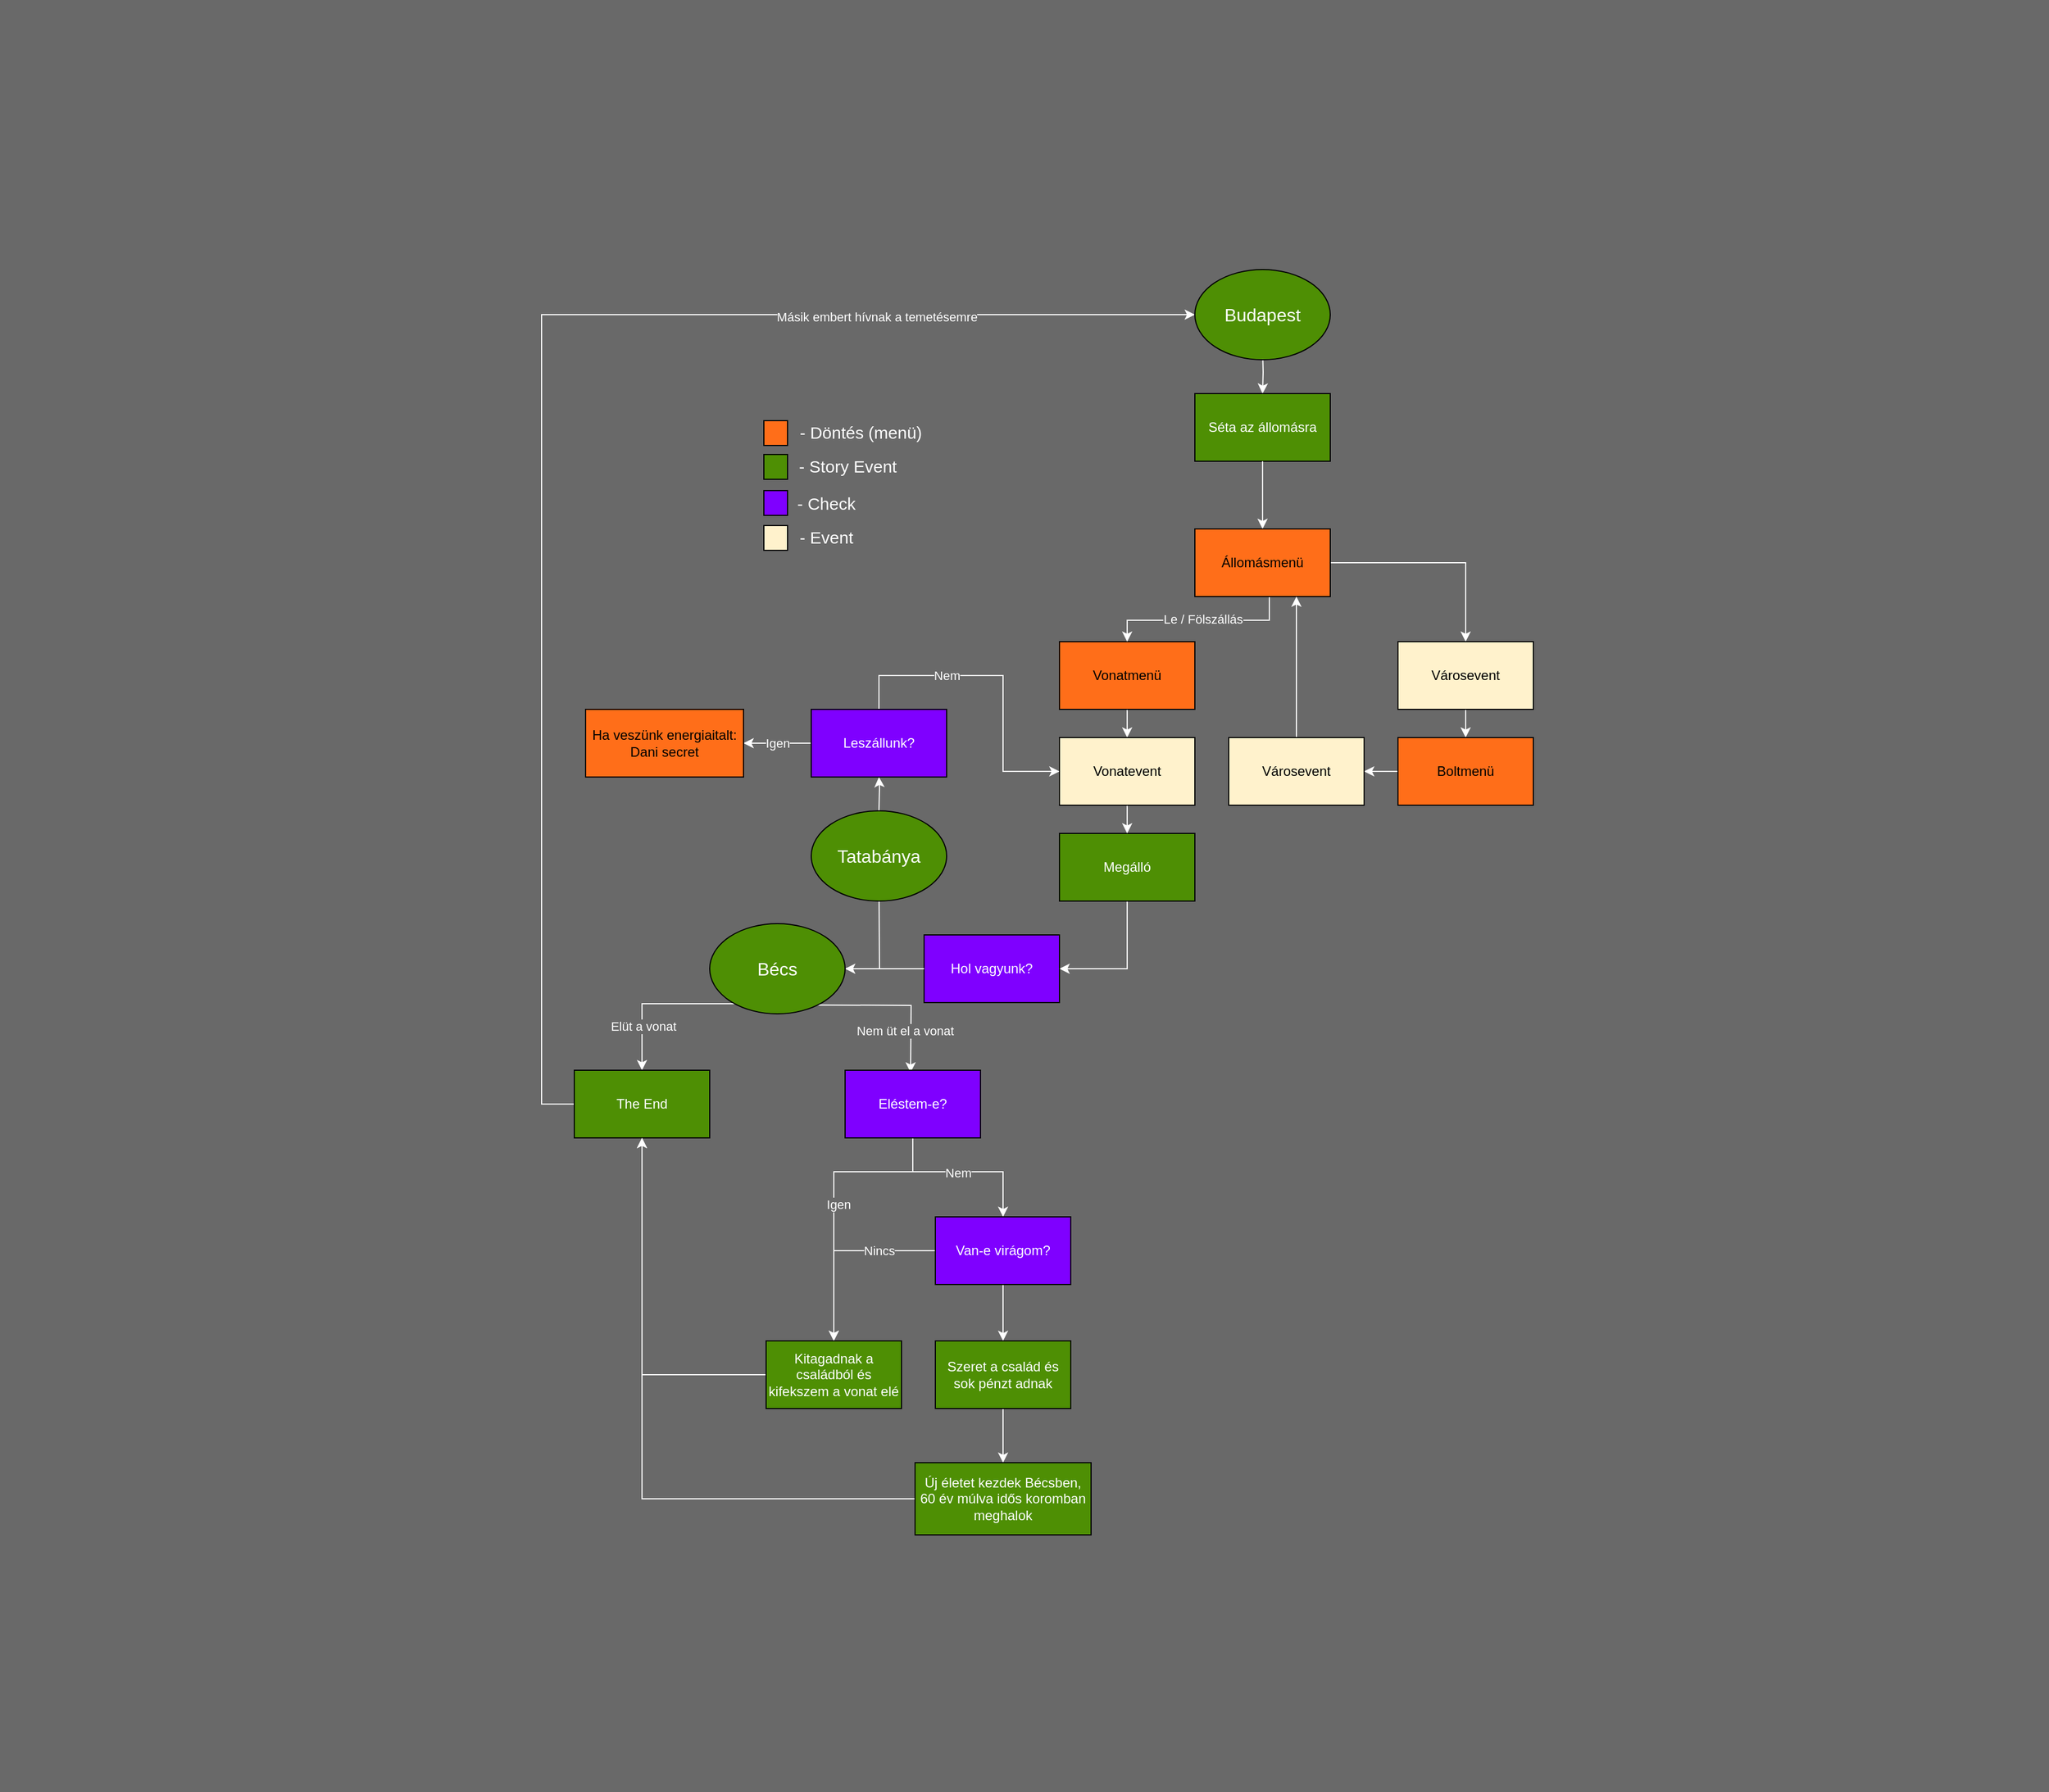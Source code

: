 <mxfile version="22.1.0" type="device">
  <diagram name="1 oldal" id="HCi74r8AC1qW8FaivY9Q">
    <mxGraphModel dx="3652" dy="1894" grid="0" gridSize="10" guides="1" tooltips="1" connect="1" arrows="1" fold="1" page="0" pageScale="1" pageWidth="10000" pageHeight="10000" background="#696969" math="0" shadow="0">
      <root>
        <mxCell id="0" />
        <mxCell id="1" parent="0" />
        <mxCell id="BgKfAN9wwZw_LsV1WhNB-7" style="edgeStyle=orthogonalEdgeStyle;rounded=0;orthogonalLoop=1;jettySize=auto;html=1;exitX=0.5;exitY=1;exitDx=0;exitDy=0;entryX=0.5;entryY=0;entryDx=0;entryDy=0;strokeColor=#FFFFFF;fontStyle=0" parent="1" target="BgKfAN9wwZw_LsV1WhNB-6" edge="1">
          <mxGeometry relative="1" as="geometry">
            <mxPoint x="700" y="230" as="sourcePoint" />
          </mxGeometry>
        </mxCell>
        <mxCell id="BgKfAN9wwZw_LsV1WhNB-6" value="Séta az állomásra" style="rounded=0;whiteSpace=wrap;html=1;fillColor=#4E8F04;fontColor=#FFFFFF;fontStyle=0" parent="1" vertex="1">
          <mxGeometry x="640" y="270" width="120" height="60" as="geometry" />
        </mxCell>
        <mxCell id="BgKfAN9wwZw_LsV1WhNB-30" style="edgeStyle=orthogonalEdgeStyle;rounded=0;orthogonalLoop=1;jettySize=auto;html=1;exitX=0.5;exitY=1;exitDx=0;exitDy=0;entryX=0.5;entryY=0;entryDx=0;entryDy=0;strokeColor=#FFFFFF;fontStyle=0" parent="1" source="BgKfAN9wwZw_LsV1WhNB-6" target="BgKfAN9wwZw_LsV1WhNB-29" edge="1">
          <mxGeometry relative="1" as="geometry">
            <mxPoint x="835" y="410" as="sourcePoint" />
          </mxGeometry>
        </mxCell>
        <mxCell id="XL5i5x2tit-ejIarr1dZ-8" value="" style="edgeStyle=orthogonalEdgeStyle;rounded=0;orthogonalLoop=1;jettySize=auto;html=1;strokeColor=#FFFFFF;fontStyle=0" parent="1" source="BgKfAN9wwZw_LsV1WhNB-18" target="XL5i5x2tit-ejIarr1dZ-7" edge="1">
          <mxGeometry relative="1" as="geometry" />
        </mxCell>
        <mxCell id="BgKfAN9wwZw_LsV1WhNB-18" value="Vonatmenü" style="rounded=0;whiteSpace=wrap;html=1;fillColor=#FF6E19;fontStyle=0" parent="1" vertex="1">
          <mxGeometry x="520" y="490" width="120" height="60" as="geometry" />
        </mxCell>
        <mxCell id="XL5i5x2tit-ejIarr1dZ-36" style="edgeStyle=orthogonalEdgeStyle;rounded=0;orthogonalLoop=1;jettySize=auto;html=1;entryX=1;entryY=0.5;entryDx=0;entryDy=0;strokeColor=#FFFFFF;fontStyle=0" parent="1" source="BgKfAN9wwZw_LsV1WhNB-20" target="XL5i5x2tit-ejIarr1dZ-16" edge="1">
          <mxGeometry relative="1" as="geometry" />
        </mxCell>
        <mxCell id="BgKfAN9wwZw_LsV1WhNB-20" value="Megálló" style="rounded=0;whiteSpace=wrap;html=1;fillColor=#4E8F04;fontColor=#FFFFFF;fontStyle=0" parent="1" vertex="1">
          <mxGeometry x="520" y="660" width="120" height="60" as="geometry" />
        </mxCell>
        <mxCell id="XL5i5x2tit-ejIarr1dZ-14" style="edgeStyle=orthogonalEdgeStyle;rounded=0;orthogonalLoop=1;jettySize=auto;html=1;entryX=0.5;entryY=0;entryDx=0;entryDy=0;strokeColor=#FFFFFF;exitX=0.511;exitY=0.992;exitDx=0;exitDy=0;exitPerimeter=0;fontStyle=0" parent="1" source="BgKfAN9wwZw_LsV1WhNB-29" target="BgKfAN9wwZw_LsV1WhNB-18" edge="1">
          <mxGeometry relative="1" as="geometry">
            <mxPoint x="701" y="467" as="sourcePoint" />
            <Array as="points">
              <mxPoint x="701" y="448" />
              <mxPoint x="702" y="448" />
              <mxPoint x="702" y="450" />
              <mxPoint x="706" y="450" />
              <mxPoint x="706" y="471" />
              <mxPoint x="580" y="471" />
            </Array>
          </mxGeometry>
        </mxCell>
        <mxCell id="XL5i5x2tit-ejIarr1dZ-56" value="Le / Fölszállás" style="edgeLabel;html=1;align=center;verticalAlign=middle;resizable=0;points=[];labelBackgroundColor=#696969;fontColor=#FFFFFF;fontStyle=0" parent="XL5i5x2tit-ejIarr1dZ-14" vertex="1" connectable="0">
          <mxGeometry x="0.013" y="-1" relative="1" as="geometry">
            <mxPoint as="offset" />
          </mxGeometry>
        </mxCell>
        <mxCell id="XL5i5x2tit-ejIarr1dZ-21" style="edgeStyle=orthogonalEdgeStyle;rounded=0;orthogonalLoop=1;jettySize=auto;html=1;entryX=0.5;entryY=0;entryDx=0;entryDy=0;exitX=1;exitY=0.5;exitDx=0;exitDy=0;strokeColor=#FFFFFF;fontStyle=0" parent="1" source="BgKfAN9wwZw_LsV1WhNB-29" target="XL5i5x2tit-ejIarr1dZ-15" edge="1">
          <mxGeometry relative="1" as="geometry">
            <mxPoint x="810" y="420" as="sourcePoint" />
          </mxGeometry>
        </mxCell>
        <mxCell id="BgKfAN9wwZw_LsV1WhNB-29" value="Állomásmenü" style="rounded=0;whiteSpace=wrap;html=1;fillColor=#FF6E19;fontStyle=0" parent="1" vertex="1">
          <mxGeometry x="640" y="390" width="120" height="60" as="geometry" />
        </mxCell>
        <mxCell id="XL5i5x2tit-ejIarr1dZ-10" value="" style="edgeStyle=orthogonalEdgeStyle;rounded=0;orthogonalLoop=1;jettySize=auto;html=1;strokeColor=#FFFFFF;fontStyle=0" parent="1" source="XL5i5x2tit-ejIarr1dZ-7" target="BgKfAN9wwZw_LsV1WhNB-20" edge="1">
          <mxGeometry relative="1" as="geometry" />
        </mxCell>
        <mxCell id="XL5i5x2tit-ejIarr1dZ-7" value="Vonatevent" style="rounded=0;whiteSpace=wrap;html=1;fillColor=#FFF2CC;fontStyle=0" parent="1" vertex="1">
          <mxGeometry x="520" y="575" width="120" height="60" as="geometry" />
        </mxCell>
        <mxCell id="XL5i5x2tit-ejIarr1dZ-60" value="" style="edgeStyle=orthogonalEdgeStyle;rounded=0;orthogonalLoop=1;jettySize=auto;html=1;strokeColor=#FFFFFF;fontStyle=0" parent="1" source="XL5i5x2tit-ejIarr1dZ-15" target="XL5i5x2tit-ejIarr1dZ-17" edge="1">
          <mxGeometry relative="1" as="geometry" />
        </mxCell>
        <mxCell id="XL5i5x2tit-ejIarr1dZ-15" value="Városevent" style="rounded=0;whiteSpace=wrap;html=1;fillColor=#FFF2CC;fontStyle=0" parent="1" vertex="1">
          <mxGeometry x="820" y="490" width="120" height="60" as="geometry" />
        </mxCell>
        <mxCell id="XL5i5x2tit-ejIarr1dZ-67" value="" style="edgeStyle=orthogonalEdgeStyle;rounded=0;orthogonalLoop=1;jettySize=auto;html=1;strokeColor=#FFFFFF;fontStyle=0" parent="1" source="XL5i5x2tit-ejIarr1dZ-16" edge="1">
          <mxGeometry relative="1" as="geometry">
            <mxPoint x="360" y="700" as="targetPoint" />
          </mxGeometry>
        </mxCell>
        <mxCell id="XL5i5x2tit-ejIarr1dZ-16" value="Hol vagyunk?" style="rounded=0;whiteSpace=wrap;html=1;fillColor=#7F00FF;fontColor=#FFFFFF;fontStyle=0" parent="1" vertex="1">
          <mxGeometry x="400" y="750" width="120" height="60" as="geometry" />
        </mxCell>
        <mxCell id="XL5i5x2tit-ejIarr1dZ-64" value="" style="edgeStyle=orthogonalEdgeStyle;rounded=0;orthogonalLoop=1;jettySize=auto;html=1;strokeColor=#FFFFFF;fontStyle=0" parent="1" source="XL5i5x2tit-ejIarr1dZ-17" target="XL5i5x2tit-ejIarr1dZ-63" edge="1">
          <mxGeometry relative="1" as="geometry" />
        </mxCell>
        <mxCell id="XL5i5x2tit-ejIarr1dZ-17" value="Boltmenü" style="rounded=0;whiteSpace=wrap;html=1;fillColor=#FF6E19;fontStyle=0" parent="1" vertex="1">
          <mxGeometry x="820" y="575" width="120" height="60" as="geometry" />
        </mxCell>
        <mxCell id="XL5i5x2tit-ejIarr1dZ-31" style="edgeStyle=orthogonalEdgeStyle;rounded=0;orthogonalLoop=1;jettySize=auto;html=1;entryX=0.5;entryY=0;entryDx=0;entryDy=0;strokeColor=#FFFFFF;fontStyle=0" parent="1" target="XL5i5x2tit-ejIarr1dZ-29" edge="1">
          <mxGeometry relative="1" as="geometry">
            <mxPoint x="270" y="810" as="sourcePoint" />
            <Array as="points">
              <mxPoint x="270" y="811" />
              <mxPoint x="150" y="811" />
            </Array>
          </mxGeometry>
        </mxCell>
        <mxCell id="XL5i5x2tit-ejIarr1dZ-33" value="Elüt a vonat" style="edgeLabel;html=1;align=center;verticalAlign=middle;resizable=0;points=[];fontColor=#FFFFFF;labelBackgroundColor=#696969;fontStyle=0" parent="XL5i5x2tit-ejIarr1dZ-31" vertex="1" connectable="0">
          <mxGeometry x="-0.067" y="1" relative="1" as="geometry">
            <mxPoint x="-36" y="19" as="offset" />
          </mxGeometry>
        </mxCell>
        <mxCell id="XL5i5x2tit-ejIarr1dZ-37" style="edgeStyle=orthogonalEdgeStyle;rounded=0;orthogonalLoop=1;jettySize=auto;html=1;strokeColor=#FFFFFF;fontStyle=0" parent="1" edge="1">
          <mxGeometry relative="1" as="geometry">
            <mxPoint x="268" y="812" as="sourcePoint" />
            <mxPoint x="388" y="872" as="targetPoint" />
          </mxGeometry>
        </mxCell>
        <mxCell id="XL5i5x2tit-ejIarr1dZ-38" value="Nem üt el a vonat" style="edgeLabel;html=1;align=center;verticalAlign=middle;resizable=0;points=[];fontColor=#FFFFFF;labelBackgroundColor=#696969;fontStyle=0" parent="XL5i5x2tit-ejIarr1dZ-37" vertex="1" connectable="0">
          <mxGeometry x="-0.056" y="-2" relative="1" as="geometry">
            <mxPoint x="30" y="20" as="offset" />
          </mxGeometry>
        </mxCell>
        <mxCell id="XL5i5x2tit-ejIarr1dZ-27" value="" style="endArrow=classic;html=1;rounded=0;exitX=0;exitY=0.5;exitDx=0;exitDy=0;entryX=1;entryY=0.5;entryDx=0;entryDy=0;strokeColor=#FFFFFF;fontStyle=0" parent="1" source="XL5i5x2tit-ejIarr1dZ-16" edge="1">
          <mxGeometry relative="1" as="geometry">
            <mxPoint x="810" y="810" as="sourcePoint" />
            <mxPoint x="330" y="780" as="targetPoint" />
          </mxGeometry>
        </mxCell>
        <mxCell id="XL5i5x2tit-ejIarr1dZ-34" style="edgeStyle=orthogonalEdgeStyle;rounded=0;orthogonalLoop=1;jettySize=auto;html=1;entryX=0;entryY=0.5;entryDx=0;entryDy=0;strokeColor=#FFFFFF;fontStyle=0" parent="1" source="XL5i5x2tit-ejIarr1dZ-29" edge="1">
          <mxGeometry relative="1" as="geometry">
            <mxPoint x="640" y="200" as="targetPoint" />
            <Array as="points">
              <mxPoint x="61" y="900" />
              <mxPoint x="61" y="200" />
            </Array>
          </mxGeometry>
        </mxCell>
        <mxCell id="XL5i5x2tit-ejIarr1dZ-35" value="Másik embert hívnak a temetésemre" style="edgeLabel;html=1;align=center;verticalAlign=middle;resizable=0;points=[];fontColor=#FFFFFF;labelBackgroundColor=#696969;fontStyle=0" parent="XL5i5x2tit-ejIarr1dZ-34" vertex="1" connectable="0">
          <mxGeometry x="0.569" y="-2" relative="1" as="geometry">
            <mxPoint as="offset" />
          </mxGeometry>
        </mxCell>
        <mxCell id="XL5i5x2tit-ejIarr1dZ-29" value="The End" style="rounded=0;whiteSpace=wrap;html=1;fillColor=#4E8F04;fontColor=#FFFFFF;fontStyle=0" parent="1" vertex="1">
          <mxGeometry x="90" y="870" width="120" height="60" as="geometry" />
        </mxCell>
        <mxCell id="XL5i5x2tit-ejIarr1dZ-39" style="edgeStyle=orthogonalEdgeStyle;rounded=0;orthogonalLoop=1;jettySize=auto;html=1;entryX=0.5;entryY=0;entryDx=0;entryDy=0;strokeColor=#FFFFFF;fontStyle=0" parent="1" source="XL5i5x2tit-ejIarr1dZ-30" target="XL5i5x2tit-ejIarr1dZ-45" edge="1">
          <mxGeometry relative="1" as="geometry">
            <mxPoint x="320" y="1000" as="targetPoint" />
            <Array as="points">
              <mxPoint x="390" y="960" />
              <mxPoint x="320" y="960" />
            </Array>
          </mxGeometry>
        </mxCell>
        <mxCell id="XL5i5x2tit-ejIarr1dZ-43" value="Igen" style="edgeLabel;html=1;align=center;verticalAlign=middle;resizable=0;points=[];fontColor=#FFFFFF;labelBackgroundColor=#696969;fontStyle=0" parent="XL5i5x2tit-ejIarr1dZ-39" vertex="1" connectable="0">
          <mxGeometry x="0.029" y="4" relative="1" as="geometry">
            <mxPoint as="offset" />
          </mxGeometry>
        </mxCell>
        <mxCell id="XL5i5x2tit-ejIarr1dZ-40" style="edgeStyle=orthogonalEdgeStyle;rounded=0;orthogonalLoop=1;jettySize=auto;html=1;entryX=0.5;entryY=0;entryDx=0;entryDy=0;strokeColor=#FFFFFF;fontStyle=0" parent="1" source="XL5i5x2tit-ejIarr1dZ-30" target="XL5i5x2tit-ejIarr1dZ-42" edge="1">
          <mxGeometry relative="1" as="geometry">
            <mxPoint x="450" y="1000" as="targetPoint" />
            <Array as="points">
              <mxPoint x="390" y="960" />
              <mxPoint x="470" y="960" />
            </Array>
          </mxGeometry>
        </mxCell>
        <mxCell id="XL5i5x2tit-ejIarr1dZ-44" value="Nem" style="edgeLabel;html=1;align=center;verticalAlign=middle;resizable=0;points=[];fontColor=#FFFFFF;labelBackgroundColor=#696969;fontStyle=0" parent="XL5i5x2tit-ejIarr1dZ-40" vertex="1" connectable="0">
          <mxGeometry x="-0.067" y="-1" relative="1" as="geometry">
            <mxPoint as="offset" />
          </mxGeometry>
        </mxCell>
        <mxCell id="XL5i5x2tit-ejIarr1dZ-30" value="Eléstem-e?" style="rounded=0;whiteSpace=wrap;html=1;fillColor=#7F00FF;fontColor=#FFFFFF;fontStyle=0" parent="1" vertex="1">
          <mxGeometry x="330" y="870" width="120" height="60" as="geometry" />
        </mxCell>
        <mxCell id="XL5i5x2tit-ejIarr1dZ-47" value="" style="edgeStyle=orthogonalEdgeStyle;rounded=0;orthogonalLoop=1;jettySize=auto;html=1;strokeColor=#FFFFFF;fontStyle=0" parent="1" source="XL5i5x2tit-ejIarr1dZ-42" target="XL5i5x2tit-ejIarr1dZ-46" edge="1">
          <mxGeometry relative="1" as="geometry" />
        </mxCell>
        <mxCell id="XL5i5x2tit-ejIarr1dZ-48" style="edgeStyle=orthogonalEdgeStyle;rounded=0;orthogonalLoop=1;jettySize=auto;html=1;entryX=0.5;entryY=0;entryDx=0;entryDy=0;strokeColor=#FFFFFF;fontStyle=0" parent="1" source="XL5i5x2tit-ejIarr1dZ-42" target="XL5i5x2tit-ejIarr1dZ-45" edge="1">
          <mxGeometry relative="1" as="geometry">
            <mxPoint x="320" y="1085" as="targetPoint" />
            <Array as="points">
              <mxPoint x="320" y="1030" />
            </Array>
          </mxGeometry>
        </mxCell>
        <mxCell id="XL5i5x2tit-ejIarr1dZ-49" value="Nincs" style="edgeLabel;html=1;align=center;verticalAlign=middle;resizable=0;points=[];fontColor=#FFFFFF;labelBackgroundColor=#696969;fontStyle=0" parent="XL5i5x2tit-ejIarr1dZ-48" vertex="1" connectable="0">
          <mxGeometry x="0.188" y="1" relative="1" as="geometry">
            <mxPoint x="39" y="-11" as="offset" />
          </mxGeometry>
        </mxCell>
        <mxCell id="XL5i5x2tit-ejIarr1dZ-42" value="Van-e virágom?" style="rounded=0;whiteSpace=wrap;html=1;fillColor=#7F00FF;fontColor=#FFFFFF;fontStyle=0" parent="1" vertex="1">
          <mxGeometry x="410" y="1000" width="120" height="60" as="geometry" />
        </mxCell>
        <mxCell id="XL5i5x2tit-ejIarr1dZ-50" style="edgeStyle=orthogonalEdgeStyle;rounded=0;orthogonalLoop=1;jettySize=auto;html=1;entryX=0.5;entryY=1;entryDx=0;entryDy=0;strokeColor=#FFFFFF;fontStyle=0" parent="1" source="XL5i5x2tit-ejIarr1dZ-45" target="XL5i5x2tit-ejIarr1dZ-29" edge="1">
          <mxGeometry relative="1" as="geometry" />
        </mxCell>
        <mxCell id="XL5i5x2tit-ejIarr1dZ-45" value="Kitagadnak a családból és kifekszem a vonat elé" style="rounded=0;whiteSpace=wrap;html=1;fillColor=#4E8F04;fontColor=#FFFFFF;fontStyle=0" parent="1" vertex="1">
          <mxGeometry x="260" y="1110" width="120" height="60" as="geometry" />
        </mxCell>
        <mxCell id="XL5i5x2tit-ejIarr1dZ-54" value="" style="edgeStyle=orthogonalEdgeStyle;rounded=0;orthogonalLoop=1;jettySize=auto;html=1;strokeColor=#FFFFFF;fontStyle=0" parent="1" source="XL5i5x2tit-ejIarr1dZ-46" target="XL5i5x2tit-ejIarr1dZ-53" edge="1">
          <mxGeometry relative="1" as="geometry" />
        </mxCell>
        <mxCell id="XL5i5x2tit-ejIarr1dZ-46" value="Szeret a család és sok pénzt adnak" style="rounded=0;whiteSpace=wrap;html=1;fillColor=#4E8F04;fontColor=#FFFFFF;fontStyle=0" parent="1" vertex="1">
          <mxGeometry x="410" y="1110" width="120" height="60" as="geometry" />
        </mxCell>
        <mxCell id="XL5i5x2tit-ejIarr1dZ-55" style="edgeStyle=orthogonalEdgeStyle;rounded=0;orthogonalLoop=1;jettySize=auto;html=1;entryX=0.5;entryY=1;entryDx=0;entryDy=0;strokeColor=#FFFFFF;fontStyle=0" parent="1" source="XL5i5x2tit-ejIarr1dZ-53" target="XL5i5x2tit-ejIarr1dZ-29" edge="1">
          <mxGeometry relative="1" as="geometry">
            <mxPoint x="150" y="940" as="targetPoint" />
          </mxGeometry>
        </mxCell>
        <mxCell id="XL5i5x2tit-ejIarr1dZ-53" value="Új életet kezdek Bécsben, 60 év múlva idős koromban meghalok" style="whiteSpace=wrap;html=1;rounded=0;fillColor=#4E8F04;fontColor=#FFFFFF;gradientColor=none;fontStyle=0" parent="1" vertex="1">
          <mxGeometry x="392" y="1218" width="156" height="64" as="geometry" />
        </mxCell>
        <mxCell id="XL5i5x2tit-ejIarr1dZ-65" style="edgeStyle=orthogonalEdgeStyle;rounded=0;orthogonalLoop=1;jettySize=auto;html=1;entryX=0.75;entryY=1;entryDx=0;entryDy=0;strokeColor=#FFFFFF;fontStyle=0" parent="1" source="XL5i5x2tit-ejIarr1dZ-63" target="BgKfAN9wwZw_LsV1WhNB-29" edge="1">
          <mxGeometry relative="1" as="geometry" />
        </mxCell>
        <mxCell id="XL5i5x2tit-ejIarr1dZ-63" value="Városevent" style="rounded=0;whiteSpace=wrap;html=1;fillColor=#FFF2CC;fontStyle=0" parent="1" vertex="1">
          <mxGeometry x="670" y="575" width="120" height="60" as="geometry" />
        </mxCell>
        <mxCell id="XL5i5x2tit-ejIarr1dZ-76" value="" style="edgeStyle=orthogonalEdgeStyle;rounded=0;orthogonalLoop=1;jettySize=auto;html=1;strokeColor=#FFFFFF;fontStyle=0" parent="1" target="XL5i5x2tit-ejIarr1dZ-75" edge="1">
          <mxGeometry relative="1" as="geometry">
            <mxPoint x="360" y="640" as="sourcePoint" />
          </mxGeometry>
        </mxCell>
        <mxCell id="XL5i5x2tit-ejIarr1dZ-78" style="edgeStyle=orthogonalEdgeStyle;rounded=0;orthogonalLoop=1;jettySize=auto;html=1;entryX=0;entryY=0.5;entryDx=0;entryDy=0;strokeColor=#FFFFFF;fontStyle=0" parent="1" target="XL5i5x2tit-ejIarr1dZ-7" edge="1">
          <mxGeometry relative="1" as="geometry">
            <mxPoint x="480" y="600" as="targetPoint" />
            <mxPoint x="320" y="550" as="sourcePoint" />
            <Array as="points">
              <mxPoint x="360" y="550" />
              <mxPoint x="360" y="520" />
              <mxPoint x="470" y="520" />
              <mxPoint x="470" y="605" />
            </Array>
          </mxGeometry>
        </mxCell>
        <mxCell id="XL5i5x2tit-ejIarr1dZ-79" value="Nem" style="edgeLabel;html=1;align=center;verticalAlign=middle;resizable=0;points=[];labelBackgroundColor=#696969;fontColor=#FFFFFF;fontStyle=0" parent="XL5i5x2tit-ejIarr1dZ-78" vertex="1" connectable="0">
          <mxGeometry x="0.147" y="-5" relative="1" as="geometry">
            <mxPoint x="-45" y="-1" as="offset" />
          </mxGeometry>
        </mxCell>
        <mxCell id="XL5i5x2tit-ejIarr1dZ-81" value="" style="edgeStyle=orthogonalEdgeStyle;rounded=0;orthogonalLoop=1;jettySize=auto;html=1;strokeColor=#FFFFFF;fontStyle=0" parent="1" source="XL5i5x2tit-ejIarr1dZ-75" target="XL5i5x2tit-ejIarr1dZ-80" edge="1">
          <mxGeometry relative="1" as="geometry" />
        </mxCell>
        <mxCell id="XL5i5x2tit-ejIarr1dZ-82" value="Igen" style="edgeLabel;html=1;align=center;verticalAlign=middle;resizable=0;points=[];endArrow=classic;rounded=0;strokeColor=none;fontColor=#FFFFFF;labelBackgroundColor=#696969;fontStyle=0" parent="XL5i5x2tit-ejIarr1dZ-81" vertex="1" connectable="0">
          <mxGeometry x="-0.067" y="2" relative="1" as="geometry">
            <mxPoint x="-2" y="-2" as="offset" />
          </mxGeometry>
        </mxCell>
        <mxCell id="XL5i5x2tit-ejIarr1dZ-75" value="Leszállunk?" style="whiteSpace=wrap;html=1;rounded=0;fillColor=#7F00FF;fontColor=#FFFFFF;fontStyle=0" parent="1" vertex="1">
          <mxGeometry x="300" y="550" width="120" height="60" as="geometry" />
        </mxCell>
        <mxCell id="XL5i5x2tit-ejIarr1dZ-80" value="Ha veszünk energiaitalt:&lt;br&gt;Dani secret" style="rounded=0;whiteSpace=wrap;html=1;fillColor=#FF6E19;fontStyle=0" parent="1" vertex="1">
          <mxGeometry x="100" y="550" width="140" height="60" as="geometry" />
        </mxCell>
        <mxCell id="9l9e1cgc8zWlbj96KdlX-1" value="Budapest" style="ellipse;whiteSpace=wrap;html=1;fontSize=16;fillColor=#4E8F04;fontColor=#FFFFFF;fontStyle=0" parent="1" vertex="1">
          <mxGeometry x="640" y="160" width="120" height="80" as="geometry" />
        </mxCell>
        <mxCell id="9l9e1cgc8zWlbj96KdlX-2" value="Tatabánya" style="ellipse;whiteSpace=wrap;html=1;fontSize=16;fillColor=#4E8F04;fontColor=#FFFFFF;fontStyle=0" parent="1" vertex="1">
          <mxGeometry x="300" y="640" width="120" height="80" as="geometry" />
        </mxCell>
        <mxCell id="9l9e1cgc8zWlbj96KdlX-3" value="Bécs" style="ellipse;whiteSpace=wrap;html=1;fontSize=16;fillColor=#4E8F04;fontColor=#FFFFFF;fontStyle=0" parent="1" vertex="1">
          <mxGeometry x="210" y="740" width="120" height="80" as="geometry" />
        </mxCell>
        <mxCell id="9l9e1cgc8zWlbj96KdlX-4" value="" style="rounded=0;whiteSpace=wrap;html=1;fillColor=#FF6E19;fontStyle=0" parent="1" vertex="1">
          <mxGeometry x="258" y="294" width="21" height="22" as="geometry" />
        </mxCell>
        <mxCell id="9l9e1cgc8zWlbj96KdlX-5" value="" style="rounded=0;whiteSpace=wrap;html=1;fillColor=#4E8F04;fontStyle=0" parent="1" vertex="1">
          <mxGeometry x="258" y="324" width="21" height="22" as="geometry" />
        </mxCell>
        <mxCell id="9l9e1cgc8zWlbj96KdlX-6" value="" style="rounded=0;whiteSpace=wrap;html=1;fillColor=#7F00FF;fontStyle=0" parent="1" vertex="1">
          <mxGeometry x="258" y="356" width="21" height="22" as="geometry" />
        </mxCell>
        <mxCell id="9l9e1cgc8zWlbj96KdlX-7" value="&lt;font color=&quot;#ffffff&quot; style=&quot;font-size: 15px;&quot;&gt;- Döntés (menü)&lt;/font&gt;" style="text;html=1;strokeColor=none;fillColor=none;align=center;verticalAlign=middle;whiteSpace=wrap;rounded=0;fontSize=15;fontStyle=0" parent="1" vertex="1">
          <mxGeometry x="280" y="291" width="128" height="25" as="geometry" />
        </mxCell>
        <mxCell id="9l9e1cgc8zWlbj96KdlX-8" value="&lt;font color=&quot;#ffffff&quot; style=&quot;font-size: 15px;&quot;&gt;- Story Event&lt;/font&gt;" style="text;html=1;strokeColor=none;fillColor=none;align=center;verticalAlign=middle;whiteSpace=wrap;rounded=0;fontSize=15;fontStyle=0" parent="1" vertex="1">
          <mxGeometry x="248" y="321" width="169" height="25" as="geometry" />
        </mxCell>
        <mxCell id="9l9e1cgc8zWlbj96KdlX-9" value="&lt;font color=&quot;#ffffff&quot; style=&quot;font-size: 15px;&quot;&gt;- Check&lt;/font&gt;" style="text;html=1;strokeColor=none;fillColor=none;align=center;verticalAlign=middle;whiteSpace=wrap;rounded=0;fontSize=15;fontStyle=0" parent="1" vertex="1">
          <mxGeometry x="229" y="354.5" width="169" height="25" as="geometry" />
        </mxCell>
        <mxCell id="9l9e1cgc8zWlbj96KdlX-10" value="" style="rounded=0;whiteSpace=wrap;html=1;fillColor=#FFF2CC;fontStyle=0" parent="1" vertex="1">
          <mxGeometry x="258" y="387" width="21" height="22" as="geometry" />
        </mxCell>
        <mxCell id="9l9e1cgc8zWlbj96KdlX-11" value="&lt;font color=&quot;#ffffff&quot; style=&quot;font-size: 15px;&quot;&gt;- Event&lt;/font&gt;" style="text;html=1;strokeColor=none;fillColor=none;align=center;verticalAlign=middle;whiteSpace=wrap;rounded=0;fontSize=15;fontStyle=0" parent="1" vertex="1">
          <mxGeometry x="229" y="384" width="169" height="25" as="geometry" />
        </mxCell>
        <mxCell id="vFkqJjNcWbLbNA4juhbP-1" value="" style="rounded=0;whiteSpace=wrap;html=1;strokeColor=none;fillColor=none;fontSize=11;fontColor=#FFFFFF;gradientColor=none;labelBackgroundColor=#696969;fontStyle=0;" parent="1" vertex="1">
          <mxGeometry x="1276" y="635" width="120" height="60" as="geometry" />
        </mxCell>
        <mxCell id="vFkqJjNcWbLbNA4juhbP-2" value="" style="rounded=0;whiteSpace=wrap;html=1;strokeColor=none;fillColor=none;fontSize=11;fontColor=#FFFFFF;gradientColor=none;labelBackgroundColor=#696969;fontStyle=0;" parent="1" vertex="1">
          <mxGeometry x="432" y="1449" width="120" height="60" as="geometry" />
        </mxCell>
        <mxCell id="vFkqJjNcWbLbNA4juhbP-3" value="" style="rounded=0;whiteSpace=wrap;html=1;strokeColor=none;fillColor=none;fontSize=11;fontColor=#FFFFFF;gradientColor=none;labelBackgroundColor=#696969;fontStyle=0;" parent="1" vertex="1">
          <mxGeometry x="-419" y="640" width="120" height="60" as="geometry" />
        </mxCell>
        <mxCell id="vFkqJjNcWbLbNA4juhbP-4" value="" style="rounded=0;whiteSpace=wrap;html=1;strokeColor=none;fillColor=none;fontSize=11;fontColor=#FFFFFF;gradientColor=none;labelBackgroundColor=#696969;fontStyle=0;" parent="1" vertex="1">
          <mxGeometry x="338" y="-79" width="120" height="60" as="geometry" />
        </mxCell>
      </root>
    </mxGraphModel>
  </diagram>
</mxfile>
